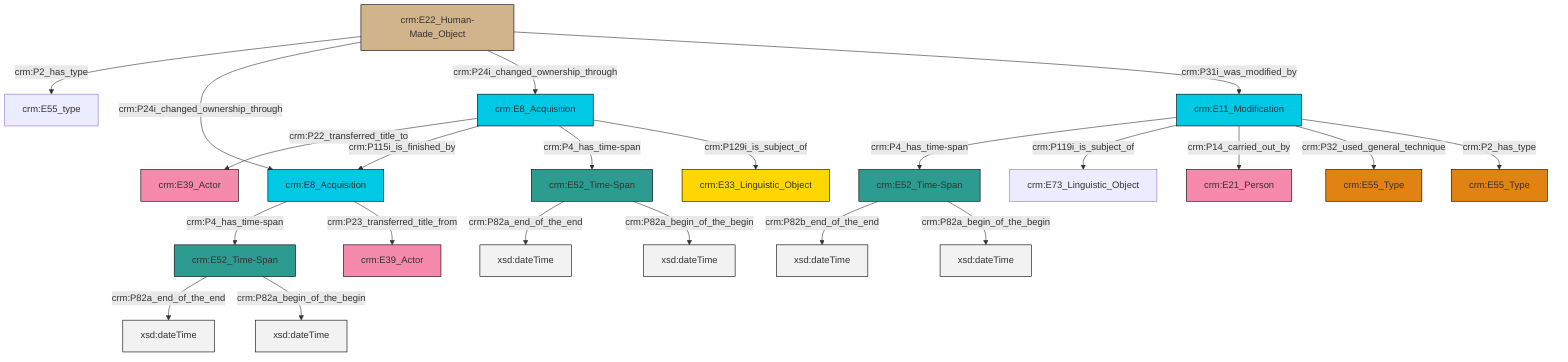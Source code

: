 graph TD
classDef Literal fill:#f2f2f2,stroke:#000000;
classDef CRM_Entity fill:#FFFFFF,stroke:#000000;
classDef Temporal_Entity fill:#00C9E6, stroke:#000000;
classDef Type fill:#E18312, stroke:#000000;
classDef Time-Span fill:#2C9C91, stroke:#000000;
classDef Appellation fill:#FFEB7F, stroke:#000000;
classDef Place fill:#008836, stroke:#000000;
classDef Persistent_Item fill:#B266B2, stroke:#000000;
classDef Conceptual_Object fill:#FFD700, stroke:#000000;
classDef Physical_Thing fill:#D2B48C, stroke:#000000;
classDef Actor fill:#f58aad, stroke:#000000;
classDef PC_Classes fill:#4ce600, stroke:#000000;
classDef Multi fill:#cccccc,stroke:#000000;

4["crm:E8_Acquisition"]:::Temporal_Entity -->|crm:P22_transferred_title_to| 5["crm:E39_Actor"]:::Actor
6["crm:E11_Modification"]:::Temporal_Entity -->|crm:P4_has_time-span| 7["crm:E52_Time-Span"]:::Time-Span
6["crm:E11_Modification"]:::Temporal_Entity -->|crm:P119i_is_subject_of| 8["crm:E73_Linguistic_Object"]:::Default
6["crm:E11_Modification"]:::Temporal_Entity -->|crm:P14_carried_out_by| 11["crm:E21_Person"]:::Actor
15["crm:E52_Time-Span"]:::Time-Span -->|crm:P82a_end_of_the_end| 16[xsd:dateTime]:::Literal
6["crm:E11_Modification"]:::Temporal_Entity -->|crm:P32_used_general_technique| 2["crm:E55_Type"]:::Type
18["crm:E22_Human-Made_Object"]:::Physical_Thing -->|crm:P2_has_type| 13["crm:E55_type"]:::Default
18["crm:E22_Human-Made_Object"]:::Physical_Thing -->|crm:P24i_changed_ownership_through| 19["crm:E8_Acquisition"]:::Temporal_Entity
4["crm:E8_Acquisition"]:::Temporal_Entity -->|crm:P115i_is_finished_by| 19["crm:E8_Acquisition"]:::Temporal_Entity
6["crm:E11_Modification"]:::Temporal_Entity -->|crm:P2_has_type| 21["crm:E55_Type"]:::Type
0["crm:E52_Time-Span"]:::Time-Span -->|crm:P82a_end_of_the_end| 22[xsd:dateTime]:::Literal
18["crm:E22_Human-Made_Object"]:::Physical_Thing -->|crm:P24i_changed_ownership_through| 4["crm:E8_Acquisition"]:::Temporal_Entity
4["crm:E8_Acquisition"]:::Temporal_Entity -->|crm:P4_has_time-span| 15["crm:E52_Time-Span"]:::Time-Span
19["crm:E8_Acquisition"]:::Temporal_Entity -->|crm:P4_has_time-span| 0["crm:E52_Time-Span"]:::Time-Span
15["crm:E52_Time-Span"]:::Time-Span -->|crm:P82a_begin_of_the_begin| 26[xsd:dateTime]:::Literal
7["crm:E52_Time-Span"]:::Time-Span -->|crm:P82b_end_of_the_end| 27[xsd:dateTime]:::Literal
18["crm:E22_Human-Made_Object"]:::Physical_Thing -->|crm:P31i_was_modified_by| 6["crm:E11_Modification"]:::Temporal_Entity
7["crm:E52_Time-Span"]:::Time-Span -->|crm:P82a_begin_of_the_begin| 29[xsd:dateTime]:::Literal
0["crm:E52_Time-Span"]:::Time-Span -->|crm:P82a_begin_of_the_begin| 34[xsd:dateTime]:::Literal
4["crm:E8_Acquisition"]:::Temporal_Entity -->|crm:P129i_is_subject_of| 30["crm:E33_Linguistic_Object"]:::Conceptual_Object
19["crm:E8_Acquisition"]:::Temporal_Entity -->|crm:P23_transferred_title_from| 9["crm:E39_Actor"]:::Actor